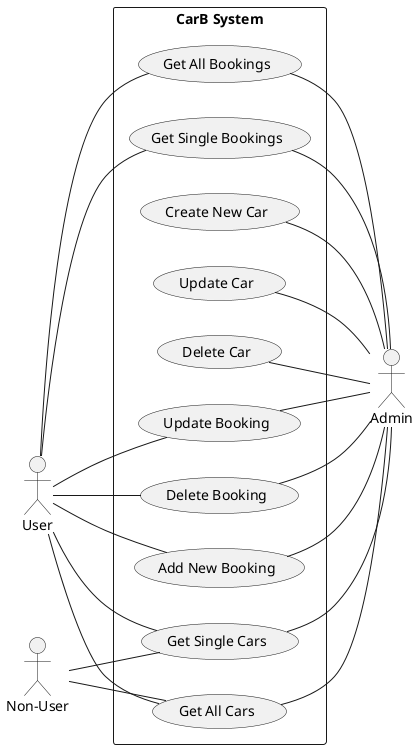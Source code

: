@startuml VacQ System Use Case Diagram
left to right direction

rectangle "CarB System" as CarBSystem { 
    
    usecase "Get All Cars" as getCars
    usecase "Get Single Cars" as getCar
    usecase "Create New Car" as createCar
    usecase "Update Car" as updateCar
    usecase "Delete Car" as deleteCar

    usecase "Get All Bookings" as getBookings
    usecase "Get Single Bookings" as getBooking
    usecase "Add New Booking" as addBooking
    usecase "Update Booking" as updateBooking
    usecase "Delete Booking" as deleteBooking
}

actor "User" as user
user -- getCars
user -- getCar
user -- getBookings
user -- getBooking
user -- addBooking
user -- updateBooking
user -- deleteBooking

actor "Non-User" as non_user
non_user -- getCars
non_user -- getCar

actor "Admin" as admin
getCars -- admin
getCar -- admin
createCar -- admin
updateCar -- admin
deleteCar -- admin
getBookings -- admin
getBooking -- admin
addBooking -- admin
updateBooking -- admin
deleteBooking -- admin

@enduml